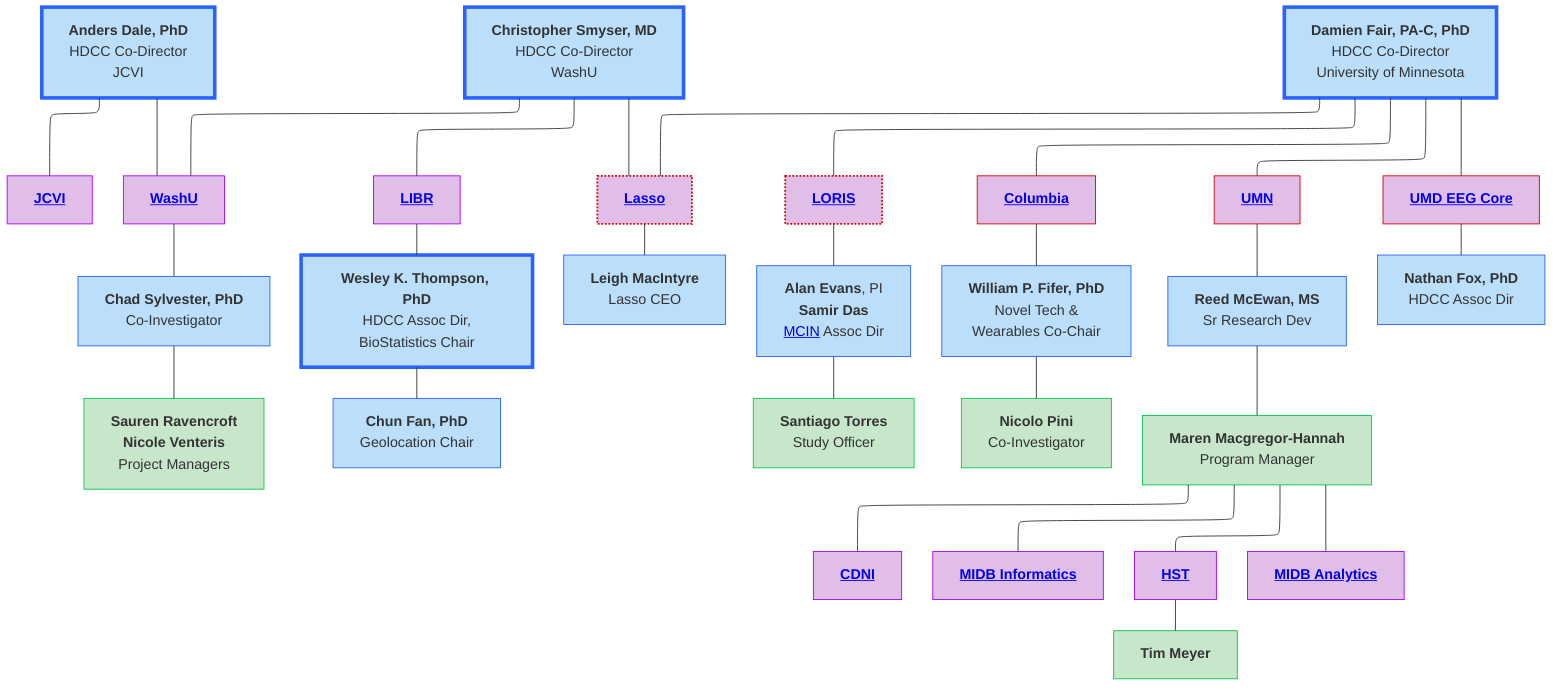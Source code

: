 ---
config:
  layout: elk
---
flowchart TB
    n2["<b>Anders Dale, PhD</b><br>HDCC Co-Director<br>JCVI"] --- jcvi@{ label: "<a href=\"#j-craig-venter-institute\" target=\"_top\"><b>JCVI</b></a>" } & n10@{ label: "<a href=\"#washu\" target=\"_top\"><b>WashU</b></a>" }
    n1["<b>Christopher Smyser, MD</b><br>HDCC Co-Director<br>WashU"] --- n12@{ label: "<a href=\"#libr\" target=\"_top\"><b>LIBR</b></a>" } & lasso@{ label: "<a href=\"#lasso\" target=\"_top\"><b>Lasso</b></a>" } & n10
    E["<b>Damien Fair, PA-C, PhD</b><br>HDCC Co-Director<br>University of Minnesota"] --- n7@{ label: "<a href=\"#loris\" target=\"_top\"><b>LORIS</b></a>" } & n11@{ label: "<a href=\"#columbia-university\" target=\"_top\"><b>Columbia</b></a>" } & umn@{ label: "<a href=\"#university-of-minnesota\" target=\"_top\"><b>UMN</b></a>" } & lasso & n8@{ label: "<a href=\"#university-of-maryland\" target=\"_top\"><b>UMD EEG Core</b></a>" }
    n10 --- n22["<b>Chad Sylvester, PhD</b><br>Co-Investigator"]
    n22 --- n32["<b>Sauren Ravencroft<br>Nicole Venteris</b><br>Project Managers"]
    n12 --- n16["<b>Wesley K. Thompson, PhD</b><br>HDCC Assoc Dir,<br>BioStatistics Chair"]
    n16 --- n17["<b>Chun Fan, PhD</b><br>Geolocation Chair"]
    lasso --- lasso1["<b>Leigh MacIntyre</b><br>Lasso CEO"]
    n7 --- n20@{ label: "<b>Alan Evans</b>, PI<br><b>Samir Das</b><br><a href=\"https://mcin.ca/about-mcin/\" rel=\"noopener\" target=\"_blank\">MCIN</a> Assoc Dir" }
    n20 --- n33["<b>Santiago Torres</b><br>Study Officer"]
    n11 --- n18["<b>William P. Fifer, PhD</b><br>Novel Tech &amp;<br>Wearables Co-Chair"]
    n18 --- n34["<b>Nicolo Pini</b><br>Co-Investigator"]
    umn --- reed["<b>Reed McEwan, MS</b><br>Sr Research Dev"]
    reed --- n30["<b>Maren Macgregor-Hannah</b><br>Program Manager"]
    n30 --- n28@{ label: "<a href=\"#center-for-developmental-neuroimaging\" target=\"_top\"><b>CDNI</b></a>" } & n25@{ label: "<a href=\"#midb-informatics-hub-msi\" target=\"_top\"><b>MIDB Informatics</b></a>" } & n27@{ label: "<a href=\"#health-sciences-technology\" target=\"_top\"><b>HST</b></a>" } & n29@{ label: "<a href=\"#midb-analytics-hub\" target=\"_top\"><b>MIDB Analytics</b></a>" }
    n27 --- n31["<b>Tim Meyer</b>"]
    n8 --- n35@{ label: "<b><span style=\"--tw-scale-x:\">Nathan Fox, PhD</span><br style=\"--tw-scale-x:\"></b><span style=\"background-color:\">HDCC Assoc Dir</span>" }
    jcvi@{ shape: rect}
    n10@{ shape: rect}
    n12@{ shape: rect}
    lasso@{ shape: rect}
    n7@{ shape: rect}
    n11@{ shape: rect}
    umn@{ shape: rect}
    n8@{ shape: rect}
    n20@{ shape: rect}
    n28@{ shape: rect}
    n25@{ shape: rect}
    n27@{ shape: rect}
    n29@{ shape: rect}
    n35@{ shape: rect}
    style n2 fill:#BBDEFB,stroke:#2962FF,stroke-width:4px
    style jcvi fill:#E1BEE7,stroke:#AA00FF
    style n10 fill:#E1BEE7,stroke:#AA00FF
    style n1 fill:#BBDEFB,stroke:#2962FF,stroke-width:4px
    style n12 fill:#E1BEE7,stroke:#AA00FF
    style lasso fill:#E1BEE7,stroke:#D50000,stroke-width:2px,stroke-dasharray: 2
    style E fill:#BBDEFB,stroke:#2962FF,stroke-width:4px
    style n7 fill:#E1BEE7,stroke:#D50000,stroke-width:2px,stroke-dasharray: 2
    style n11 fill:#E1BEE7,stroke:#D50000
    style umn fill:#E1BEE7,stroke:#D50000
    style n8 fill:#E1BEE7,stroke:#D50000
    style n22 fill:#BBDEFB,stroke:#2962FF
    style n32 fill:#C8E6C9,stroke:#00C853
    style n16 fill:#BBDEFB,stroke:#2962FF,stroke-width:4px,stroke-dasharray: 0
    style n17 fill:#BBDEFB,stroke:#2962FF
    style lasso1 fill:#BBDEFB,stroke:#2962FF
    style n20 fill:#BBDEFB,stroke:#2962FF
    style n33 fill:#C8E6C9,stroke:#00C853
    style n18 fill:#BBDEFB,stroke:#2962FF
    style n34 fill:#C8E6C9,stroke:#00C853
    style reed fill:#BBDEFB,stroke:#2962FF
    style n30 fill:#C8E6C9,stroke:#00C853
    style n28 fill:#E1BEE7,stroke:#AA00FF
    style n25 fill:#E1BEE7,stroke:#AA00FF
    style n27 fill:#E1BEE7,stroke:#AA00FF
    style n29 fill:#E1BEE7,stroke:#AA00FF
    style n31 fill:#C8E6C9,stroke:#00C853
    style n35 fill:#BBDEFB,stroke:#2962FF
    click jcvi "#j-craig-venter-institute"
    click n10 "#washu"
    click n12 "#libr"
    click lasso "#lasso"
    click n7 "#loris"
    click n11 "#columbia-university"
    click umn "#university-of-minnesota"
    click n8 "#university-of-maryland"
    click n28 "#center-for-developmental-neuroimaging"
    click n25 "#midb-informatics-hub-msi"
    click n27 "#health-sciences-technology"
    click n29 "#midb-analytics-hub"